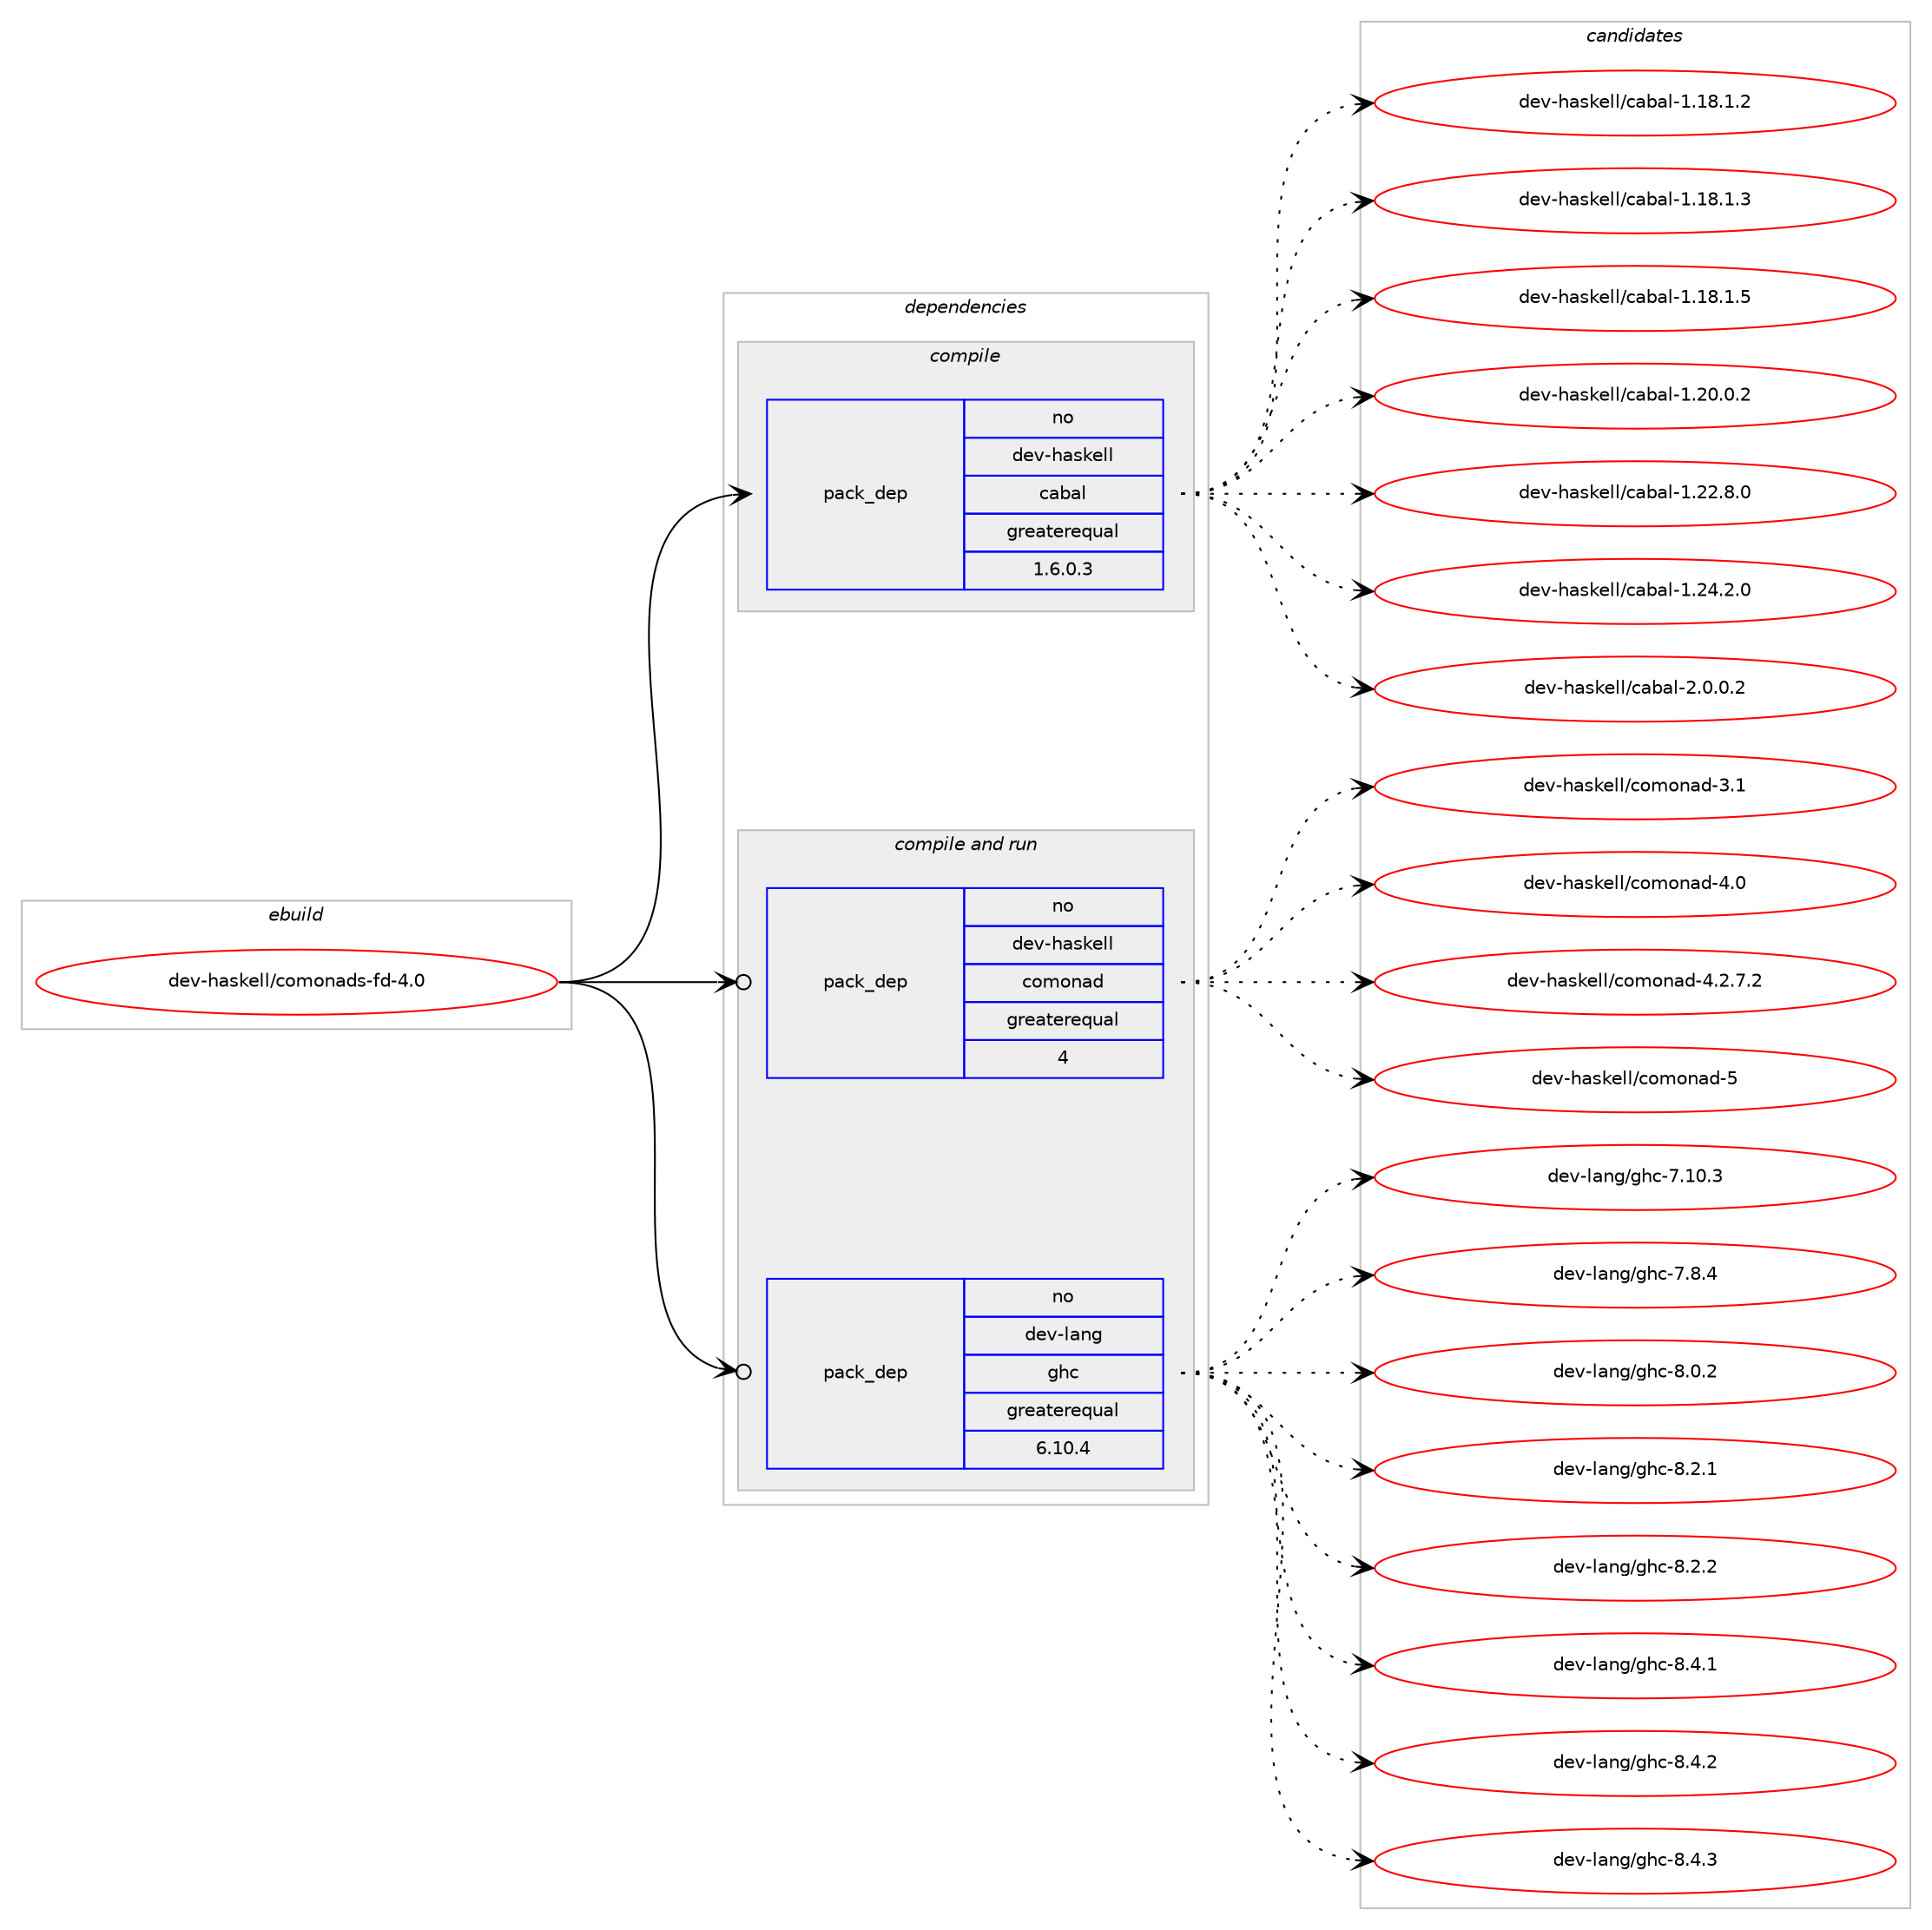 digraph prolog {

# *************
# Graph options
# *************

newrank=true;
concentrate=true;
compound=true;
graph [rankdir=LR,fontname=Helvetica,fontsize=10,ranksep=1.5];#, ranksep=2.5, nodesep=0.2];
edge  [arrowhead=vee];
node  [fontname=Helvetica,fontsize=10];

# **********
# The ebuild
# **********

subgraph cluster_leftcol {
color=gray;
rank=same;
label=<<i>ebuild</i>>;
id [label="dev-haskell/comonads-fd-4.0", color=red, width=4, href="../dev-haskell/comonads-fd-4.0.svg"];
}

# ****************
# The dependencies
# ****************

subgraph cluster_midcol {
color=gray;
label=<<i>dependencies</i>>;
subgraph cluster_compile {
fillcolor="#eeeeee";
style=filled;
label=<<i>compile</i>>;
subgraph pack948928 {
dependency1329231 [label=<<TABLE BORDER="0" CELLBORDER="1" CELLSPACING="0" CELLPADDING="4" WIDTH="220"><TR><TD ROWSPAN="6" CELLPADDING="30">pack_dep</TD></TR><TR><TD WIDTH="110">no</TD></TR><TR><TD>dev-haskell</TD></TR><TR><TD>cabal</TD></TR><TR><TD>greaterequal</TD></TR><TR><TD>1.6.0.3</TD></TR></TABLE>>, shape=none, color=blue];
}
id:e -> dependency1329231:w [weight=20,style="solid",arrowhead="vee"];
}
subgraph cluster_compileandrun {
fillcolor="#eeeeee";
style=filled;
label=<<i>compile and run</i>>;
subgraph pack948929 {
dependency1329232 [label=<<TABLE BORDER="0" CELLBORDER="1" CELLSPACING="0" CELLPADDING="4" WIDTH="220"><TR><TD ROWSPAN="6" CELLPADDING="30">pack_dep</TD></TR><TR><TD WIDTH="110">no</TD></TR><TR><TD>dev-haskell</TD></TR><TR><TD>comonad</TD></TR><TR><TD>greaterequal</TD></TR><TR><TD>4</TD></TR></TABLE>>, shape=none, color=blue];
}
id:e -> dependency1329232:w [weight=20,style="solid",arrowhead="odotvee"];
subgraph pack948930 {
dependency1329233 [label=<<TABLE BORDER="0" CELLBORDER="1" CELLSPACING="0" CELLPADDING="4" WIDTH="220"><TR><TD ROWSPAN="6" CELLPADDING="30">pack_dep</TD></TR><TR><TD WIDTH="110">no</TD></TR><TR><TD>dev-lang</TD></TR><TR><TD>ghc</TD></TR><TR><TD>greaterequal</TD></TR><TR><TD>6.10.4</TD></TR></TABLE>>, shape=none, color=blue];
}
id:e -> dependency1329233:w [weight=20,style="solid",arrowhead="odotvee"];
}
subgraph cluster_run {
fillcolor="#eeeeee";
style=filled;
label=<<i>run</i>>;
}
}

# **************
# The candidates
# **************

subgraph cluster_choices {
rank=same;
color=gray;
label=<<i>candidates</i>>;

subgraph choice948928 {
color=black;
nodesep=1;
choice10010111845104971151071011081084799979897108454946495646494650 [label="dev-haskell/cabal-1.18.1.2", color=red, width=4,href="../dev-haskell/cabal-1.18.1.2.svg"];
choice10010111845104971151071011081084799979897108454946495646494651 [label="dev-haskell/cabal-1.18.1.3", color=red, width=4,href="../dev-haskell/cabal-1.18.1.3.svg"];
choice10010111845104971151071011081084799979897108454946495646494653 [label="dev-haskell/cabal-1.18.1.5", color=red, width=4,href="../dev-haskell/cabal-1.18.1.5.svg"];
choice10010111845104971151071011081084799979897108454946504846484650 [label="dev-haskell/cabal-1.20.0.2", color=red, width=4,href="../dev-haskell/cabal-1.20.0.2.svg"];
choice10010111845104971151071011081084799979897108454946505046564648 [label="dev-haskell/cabal-1.22.8.0", color=red, width=4,href="../dev-haskell/cabal-1.22.8.0.svg"];
choice10010111845104971151071011081084799979897108454946505246504648 [label="dev-haskell/cabal-1.24.2.0", color=red, width=4,href="../dev-haskell/cabal-1.24.2.0.svg"];
choice100101118451049711510710110810847999798971084550464846484650 [label="dev-haskell/cabal-2.0.0.2", color=red, width=4,href="../dev-haskell/cabal-2.0.0.2.svg"];
dependency1329231:e -> choice10010111845104971151071011081084799979897108454946495646494650:w [style=dotted,weight="100"];
dependency1329231:e -> choice10010111845104971151071011081084799979897108454946495646494651:w [style=dotted,weight="100"];
dependency1329231:e -> choice10010111845104971151071011081084799979897108454946495646494653:w [style=dotted,weight="100"];
dependency1329231:e -> choice10010111845104971151071011081084799979897108454946504846484650:w [style=dotted,weight="100"];
dependency1329231:e -> choice10010111845104971151071011081084799979897108454946505046564648:w [style=dotted,weight="100"];
dependency1329231:e -> choice10010111845104971151071011081084799979897108454946505246504648:w [style=dotted,weight="100"];
dependency1329231:e -> choice100101118451049711510710110810847999798971084550464846484650:w [style=dotted,weight="100"];
}
subgraph choice948929 {
color=black;
nodesep=1;
choice100101118451049711510710110810847991111091111109710045514649 [label="dev-haskell/comonad-3.1", color=red, width=4,href="../dev-haskell/comonad-3.1.svg"];
choice100101118451049711510710110810847991111091111109710045524648 [label="dev-haskell/comonad-4.0", color=red, width=4,href="../dev-haskell/comonad-4.0.svg"];
choice10010111845104971151071011081084799111109111110971004552465046554650 [label="dev-haskell/comonad-4.2.7.2", color=red, width=4,href="../dev-haskell/comonad-4.2.7.2.svg"];
choice10010111845104971151071011081084799111109111110971004553 [label="dev-haskell/comonad-5", color=red, width=4,href="../dev-haskell/comonad-5.svg"];
dependency1329232:e -> choice100101118451049711510710110810847991111091111109710045514649:w [style=dotted,weight="100"];
dependency1329232:e -> choice100101118451049711510710110810847991111091111109710045524648:w [style=dotted,weight="100"];
dependency1329232:e -> choice10010111845104971151071011081084799111109111110971004552465046554650:w [style=dotted,weight="100"];
dependency1329232:e -> choice10010111845104971151071011081084799111109111110971004553:w [style=dotted,weight="100"];
}
subgraph choice948930 {
color=black;
nodesep=1;
choice1001011184510897110103471031049945554649484651 [label="dev-lang/ghc-7.10.3", color=red, width=4,href="../dev-lang/ghc-7.10.3.svg"];
choice10010111845108971101034710310499455546564652 [label="dev-lang/ghc-7.8.4", color=red, width=4,href="../dev-lang/ghc-7.8.4.svg"];
choice10010111845108971101034710310499455646484650 [label="dev-lang/ghc-8.0.2", color=red, width=4,href="../dev-lang/ghc-8.0.2.svg"];
choice10010111845108971101034710310499455646504649 [label="dev-lang/ghc-8.2.1", color=red, width=4,href="../dev-lang/ghc-8.2.1.svg"];
choice10010111845108971101034710310499455646504650 [label="dev-lang/ghc-8.2.2", color=red, width=4,href="../dev-lang/ghc-8.2.2.svg"];
choice10010111845108971101034710310499455646524649 [label="dev-lang/ghc-8.4.1", color=red, width=4,href="../dev-lang/ghc-8.4.1.svg"];
choice10010111845108971101034710310499455646524650 [label="dev-lang/ghc-8.4.2", color=red, width=4,href="../dev-lang/ghc-8.4.2.svg"];
choice10010111845108971101034710310499455646524651 [label="dev-lang/ghc-8.4.3", color=red, width=4,href="../dev-lang/ghc-8.4.3.svg"];
dependency1329233:e -> choice1001011184510897110103471031049945554649484651:w [style=dotted,weight="100"];
dependency1329233:e -> choice10010111845108971101034710310499455546564652:w [style=dotted,weight="100"];
dependency1329233:e -> choice10010111845108971101034710310499455646484650:w [style=dotted,weight="100"];
dependency1329233:e -> choice10010111845108971101034710310499455646504649:w [style=dotted,weight="100"];
dependency1329233:e -> choice10010111845108971101034710310499455646504650:w [style=dotted,weight="100"];
dependency1329233:e -> choice10010111845108971101034710310499455646524649:w [style=dotted,weight="100"];
dependency1329233:e -> choice10010111845108971101034710310499455646524650:w [style=dotted,weight="100"];
dependency1329233:e -> choice10010111845108971101034710310499455646524651:w [style=dotted,weight="100"];
}
}

}
